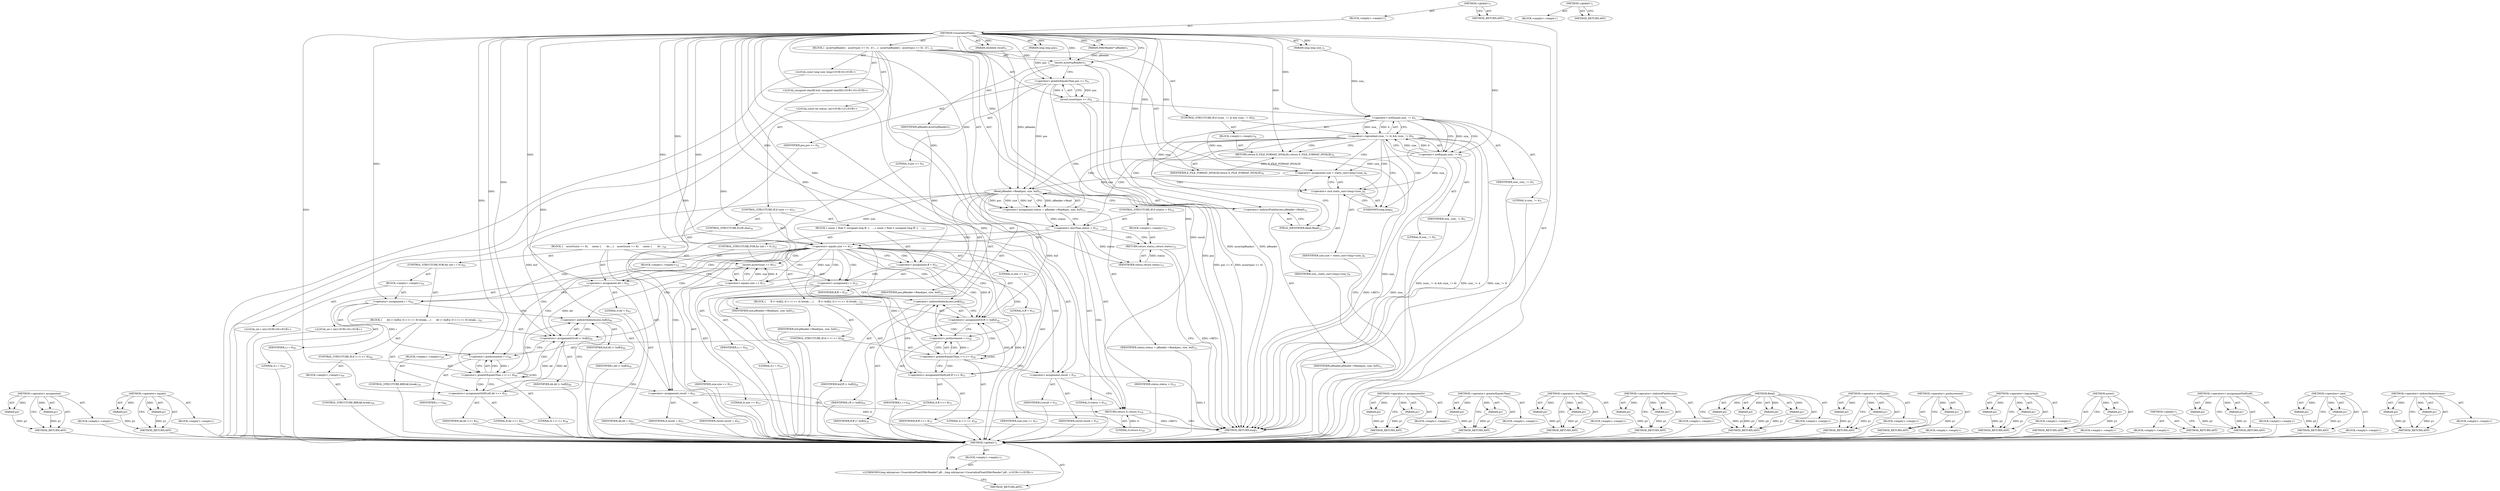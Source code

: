 digraph "&lt;global&gt;" {
vulnerable_170 [label=<(METHOD,&lt;operator&gt;.assignment)>];
vulnerable_171 [label=<(PARAM,p1)>];
vulnerable_172 [label=<(PARAM,p2)>];
vulnerable_173 [label=<(BLOCK,&lt;empty&gt;,&lt;empty&gt;)>];
vulnerable_174 [label=<(METHOD_RETURN,ANY)>];
vulnerable_197 [label=<(METHOD,&lt;operator&gt;.equals)>];
vulnerable_198 [label=<(PARAM,p1)>];
vulnerable_199 [label=<(PARAM,p2)>];
vulnerable_200 [label=<(BLOCK,&lt;empty&gt;,&lt;empty&gt;)>];
vulnerable_201 [label=<(METHOD_RETURN,ANY)>];
vulnerable_6 [label=<(METHOD,&lt;global&gt;)<SUB>1</SUB>>];
vulnerable_7 [label=<(BLOCK,&lt;empty&gt;,&lt;empty&gt;)<SUB>1</SUB>>];
vulnerable_8 [label=<(METHOD,UnserializeFloat)<SUB>1</SUB>>];
vulnerable_9 [label=<(PARAM,IMkvReader* pReader)<SUB>1</SUB>>];
vulnerable_10 [label=<(PARAM,long long pos)<SUB>1</SUB>>];
vulnerable_11 [label=<(PARAM,long long size_)<SUB>2</SUB>>];
vulnerable_12 [label=<(PARAM,double&amp; result)<SUB>2</SUB>>];
vulnerable_13 [label=<(BLOCK,{
  assert(pReader);
  assert(pos &gt;= 0);
  if (...,{
  assert(pReader);
  assert(pos &gt;= 0);
  if (...)<SUB>2</SUB>>];
vulnerable_14 [label=<(assert,assert(pReader))<SUB>3</SUB>>];
vulnerable_15 [label=<(IDENTIFIER,pReader,assert(pReader))<SUB>3</SUB>>];
vulnerable_16 [label=<(assert,assert(pos &gt;= 0))<SUB>4</SUB>>];
vulnerable_17 [label=<(&lt;operator&gt;.greaterEqualsThan,pos &gt;= 0)<SUB>4</SUB>>];
vulnerable_18 [label=<(IDENTIFIER,pos,pos &gt;= 0)<SUB>4</SUB>>];
vulnerable_19 [label=<(LITERAL,0,pos &gt;= 0)<SUB>4</SUB>>];
vulnerable_20 [label=<(CONTROL_STRUCTURE,IF,if ((size_ != 4) &amp;&amp; (size_ != 8)))<SUB>5</SUB>>];
vulnerable_21 [label=<(&lt;operator&gt;.logicalAnd,(size_ != 4) &amp;&amp; (size_ != 8))<SUB>5</SUB>>];
vulnerable_22 [label=<(&lt;operator&gt;.notEquals,size_ != 4)<SUB>5</SUB>>];
vulnerable_23 [label=<(IDENTIFIER,size_,size_ != 4)<SUB>5</SUB>>];
vulnerable_24 [label=<(LITERAL,4,size_ != 4)<SUB>5</SUB>>];
vulnerable_25 [label=<(&lt;operator&gt;.notEquals,size_ != 8)<SUB>5</SUB>>];
vulnerable_26 [label=<(IDENTIFIER,size_,size_ != 8)<SUB>5</SUB>>];
vulnerable_27 [label=<(LITERAL,8,size_ != 8)<SUB>5</SUB>>];
vulnerable_28 [label=<(BLOCK,&lt;empty&gt;,&lt;empty&gt;)<SUB>6</SUB>>];
vulnerable_29 [label=<(RETURN,return E_FILE_FORMAT_INVALID;,return E_FILE_FORMAT_INVALID;)<SUB>6</SUB>>];
vulnerable_30 [label=<(IDENTIFIER,E_FILE_FORMAT_INVALID,return E_FILE_FORMAT_INVALID;)<SUB>6</SUB>>];
vulnerable_31 [label="<(LOCAL,const long size: long)<SUB>8</SUB>>"];
vulnerable_32 [label=<(&lt;operator&gt;.assignment,size = static_cast&lt;long&gt;(size_))<SUB>8</SUB>>];
vulnerable_33 [label=<(IDENTIFIER,size,size = static_cast&lt;long&gt;(size_))<SUB>8</SUB>>];
vulnerable_34 [label=<(&lt;operator&gt;.cast,static_cast&lt;long&gt;(size_))<SUB>8</SUB>>];
vulnerable_35 [label=<(UNKNOWN,long,long)<SUB>8</SUB>>];
vulnerable_36 [label=<(IDENTIFIER,size_,static_cast&lt;long&gt;(size_))<SUB>8</SUB>>];
vulnerable_37 [label="<(LOCAL,unsigned char[8] buf: unsigned char[8])<SUB>10</SUB>>"];
vulnerable_38 [label="<(LOCAL,const int status: int)<SUB>12</SUB>>"];
vulnerable_39 [label=<(&lt;operator&gt;.assignment,status = pReader-&gt;Read(pos, size, buf))<SUB>12</SUB>>];
vulnerable_40 [label=<(IDENTIFIER,status,status = pReader-&gt;Read(pos, size, buf))<SUB>12</SUB>>];
vulnerable_41 [label=<(Read,pReader-&gt;Read(pos, size, buf))<SUB>12</SUB>>];
vulnerable_42 [label=<(&lt;operator&gt;.indirectFieldAccess,pReader-&gt;Read)<SUB>12</SUB>>];
vulnerable_43 [label=<(IDENTIFIER,pReader,pReader-&gt;Read(pos, size, buf))<SUB>12</SUB>>];
vulnerable_44 [label=<(FIELD_IDENTIFIER,Read,Read)<SUB>12</SUB>>];
vulnerable_45 [label=<(IDENTIFIER,pos,pReader-&gt;Read(pos, size, buf))<SUB>12</SUB>>];
vulnerable_46 [label=<(IDENTIFIER,size,pReader-&gt;Read(pos, size, buf))<SUB>12</SUB>>];
vulnerable_47 [label=<(IDENTIFIER,buf,pReader-&gt;Read(pos, size, buf))<SUB>12</SUB>>];
vulnerable_48 [label=<(CONTROL_STRUCTURE,IF,if (status &lt; 0))<SUB>14</SUB>>];
vulnerable_49 [label=<(&lt;operator&gt;.lessThan,status &lt; 0)<SUB>14</SUB>>];
vulnerable_50 [label=<(IDENTIFIER,status,status &lt; 0)<SUB>14</SUB>>];
vulnerable_51 [label=<(LITERAL,0,status &lt; 0)<SUB>14</SUB>>];
vulnerable_52 [label=<(BLOCK,&lt;empty&gt;,&lt;empty&gt;)<SUB>15</SUB>>];
vulnerable_53 [label=<(RETURN,return status;,return status;)<SUB>15</SUB>>];
vulnerable_54 [label=<(IDENTIFIER,status,return status;)<SUB>15</SUB>>];
vulnerable_55 [label=<(CONTROL_STRUCTURE,IF,if (size == 4))<SUB>17</SUB>>];
vulnerable_56 [label=<(&lt;operator&gt;.equals,size == 4)<SUB>17</SUB>>];
vulnerable_57 [label=<(IDENTIFIER,size,size == 4)<SUB>17</SUB>>];
vulnerable_58 [label=<(LITERAL,4,size == 4)<SUB>17</SUB>>];
vulnerable_59 [label=<(BLOCK,{
 union {
 float f;
 unsigned long ff;
 };

  ...,{
 union {
 float f;
 unsigned long ff;
 };

  ...)<SUB>17</SUB>>];
vulnerable_60 [label=<(&lt;operator&gt;.assignment,ff = 0)<SUB>23</SUB>>];
vulnerable_61 [label=<(IDENTIFIER,ff,ff = 0)<SUB>23</SUB>>];
vulnerable_62 [label=<(LITERAL,0,ff = 0)<SUB>23</SUB>>];
vulnerable_63 [label=<(CONTROL_STRUCTURE,FOR,for (int i = 0;;))<SUB>25</SUB>>];
vulnerable_64 [label=<(BLOCK,&lt;empty&gt;,&lt;empty&gt;)<SUB>25</SUB>>];
vulnerable_65 [label="<(LOCAL,int i: int)<SUB>25</SUB>>"];
vulnerable_66 [label=<(&lt;operator&gt;.assignment,i = 0)<SUB>25</SUB>>];
vulnerable_67 [label=<(IDENTIFIER,i,i = 0)<SUB>25</SUB>>];
vulnerable_68 [label=<(LITERAL,0,i = 0)<SUB>25</SUB>>];
vulnerable_69 [label=<(BLOCK,{
      ff |= buf[i];

 if (++i &gt;= 4)
 break;

...,{
      ff |= buf[i];

 if (++i &gt;= 4)
 break;

...)<SUB>25</SUB>>];
vulnerable_70 [label=<(&lt;operators&gt;.assignmentOr,ff |= buf[i])<SUB>26</SUB>>];
vulnerable_71 [label=<(IDENTIFIER,ff,ff |= buf[i])<SUB>26</SUB>>];
vulnerable_72 [label=<(&lt;operator&gt;.indirectIndexAccess,buf[i])<SUB>26</SUB>>];
vulnerable_73 [label=<(IDENTIFIER,buf,ff |= buf[i])<SUB>26</SUB>>];
vulnerable_74 [label=<(IDENTIFIER,i,ff |= buf[i])<SUB>26</SUB>>];
vulnerable_75 [label=<(CONTROL_STRUCTURE,IF,if (++i &gt;= 4))<SUB>28</SUB>>];
vulnerable_76 [label=<(&lt;operator&gt;.greaterEqualsThan,++i &gt;= 4)<SUB>28</SUB>>];
vulnerable_77 [label=<(&lt;operator&gt;.preIncrement,++i)<SUB>28</SUB>>];
vulnerable_78 [label=<(IDENTIFIER,i,++i)<SUB>28</SUB>>];
vulnerable_79 [label=<(LITERAL,4,++i &gt;= 4)<SUB>28</SUB>>];
vulnerable_80 [label=<(BLOCK,&lt;empty&gt;,&lt;empty&gt;)<SUB>29</SUB>>];
vulnerable_81 [label=<(CONTROL_STRUCTURE,BREAK,break;)<SUB>29</SUB>>];
vulnerable_82 [label=<(&lt;operators&gt;.assignmentShiftLeft,ff &lt;&lt;= 8)<SUB>31</SUB>>];
vulnerable_83 [label=<(IDENTIFIER,ff,ff &lt;&lt;= 8)<SUB>31</SUB>>];
vulnerable_84 [label=<(LITERAL,8,ff &lt;&lt;= 8)<SUB>31</SUB>>];
vulnerable_85 [label=<(&lt;operator&gt;.assignment,result = f)<SUB>35</SUB>>];
vulnerable_86 [label=<(IDENTIFIER,result,result = f)<SUB>35</SUB>>];
vulnerable_87 [label=<(IDENTIFIER,f,result = f)<SUB>35</SUB>>];
vulnerable_88 [label=<(CONTROL_STRUCTURE,ELSE,else)<SUB>36</SUB>>];
vulnerable_89 [label=<(BLOCK,{
    assert(size == 8);
     union {
       do...,{
    assert(size == 8);
     union {
       do...)<SUB>36</SUB>>];
vulnerable_90 [label=<(assert,assert(size == 8))<SUB>37</SUB>>];
vulnerable_91 [label=<(&lt;operator&gt;.equals,size == 8)<SUB>37</SUB>>];
vulnerable_92 [label=<(IDENTIFIER,size,size == 8)<SUB>37</SUB>>];
vulnerable_93 [label=<(LITERAL,8,size == 8)<SUB>37</SUB>>];
vulnerable_94 [label=<(&lt;operator&gt;.assignment,dd = 0)<SUB>43</SUB>>];
vulnerable_95 [label=<(IDENTIFIER,dd,dd = 0)<SUB>43</SUB>>];
vulnerable_96 [label=<(LITERAL,0,dd = 0)<SUB>43</SUB>>];
vulnerable_97 [label=<(CONTROL_STRUCTURE,FOR,for (int i = 0;;))<SUB>45</SUB>>];
vulnerable_98 [label=<(BLOCK,&lt;empty&gt;,&lt;empty&gt;)<SUB>45</SUB>>];
vulnerable_99 [label="<(LOCAL,int i: int)<SUB>45</SUB>>"];
vulnerable_100 [label=<(&lt;operator&gt;.assignment,i = 0)<SUB>45</SUB>>];
vulnerable_101 [label=<(IDENTIFIER,i,i = 0)<SUB>45</SUB>>];
vulnerable_102 [label=<(LITERAL,0,i = 0)<SUB>45</SUB>>];
vulnerable_103 [label=<(BLOCK,{
      dd |= buf[i];

 if (++i &gt;= 8)
 break;

...,{
      dd |= buf[i];

 if (++i &gt;= 8)
 break;

...)<SUB>45</SUB>>];
vulnerable_104 [label=<(&lt;operators&gt;.assignmentOr,dd |= buf[i])<SUB>46</SUB>>];
vulnerable_105 [label=<(IDENTIFIER,dd,dd |= buf[i])<SUB>46</SUB>>];
vulnerable_106 [label=<(&lt;operator&gt;.indirectIndexAccess,buf[i])<SUB>46</SUB>>];
vulnerable_107 [label=<(IDENTIFIER,buf,dd |= buf[i])<SUB>46</SUB>>];
vulnerable_108 [label=<(IDENTIFIER,i,dd |= buf[i])<SUB>46</SUB>>];
vulnerable_109 [label=<(CONTROL_STRUCTURE,IF,if (++i &gt;= 8))<SUB>48</SUB>>];
vulnerable_110 [label=<(&lt;operator&gt;.greaterEqualsThan,++i &gt;= 8)<SUB>48</SUB>>];
vulnerable_111 [label=<(&lt;operator&gt;.preIncrement,++i)<SUB>48</SUB>>];
vulnerable_112 [label=<(IDENTIFIER,i,++i)<SUB>48</SUB>>];
vulnerable_113 [label=<(LITERAL,8,++i &gt;= 8)<SUB>48</SUB>>];
vulnerable_114 [label=<(BLOCK,&lt;empty&gt;,&lt;empty&gt;)<SUB>49</SUB>>];
vulnerable_115 [label=<(CONTROL_STRUCTURE,BREAK,break;)<SUB>49</SUB>>];
vulnerable_116 [label=<(&lt;operators&gt;.assignmentShiftLeft,dd &lt;&lt;= 8)<SUB>51</SUB>>];
vulnerable_117 [label=<(IDENTIFIER,dd,dd &lt;&lt;= 8)<SUB>51</SUB>>];
vulnerable_118 [label=<(LITERAL,8,dd &lt;&lt;= 8)<SUB>51</SUB>>];
vulnerable_119 [label=<(&lt;operator&gt;.assignment,result = d)<SUB>55</SUB>>];
vulnerable_120 [label=<(IDENTIFIER,result,result = d)<SUB>55</SUB>>];
vulnerable_121 [label=<(IDENTIFIER,d,result = d)<SUB>55</SUB>>];
vulnerable_122 [label=<(RETURN,return 0;,return 0;)<SUB>58</SUB>>];
vulnerable_123 [label=<(LITERAL,0,return 0;)<SUB>58</SUB>>];
vulnerable_124 [label=<(METHOD_RETURN,long)<SUB>1</SUB>>];
vulnerable_126 [label=<(METHOD_RETURN,ANY)<SUB>1</SUB>>];
vulnerable_202 [label=<(METHOD,&lt;operators&gt;.assignmentOr)>];
vulnerable_203 [label=<(PARAM,p1)>];
vulnerable_204 [label=<(PARAM,p2)>];
vulnerable_205 [label=<(BLOCK,&lt;empty&gt;,&lt;empty&gt;)>];
vulnerable_206 [label=<(METHOD_RETURN,ANY)>];
vulnerable_155 [label=<(METHOD,&lt;operator&gt;.greaterEqualsThan)>];
vulnerable_156 [label=<(PARAM,p1)>];
vulnerable_157 [label=<(PARAM,p2)>];
vulnerable_158 [label=<(BLOCK,&lt;empty&gt;,&lt;empty&gt;)>];
vulnerable_159 [label=<(METHOD_RETURN,ANY)>];
vulnerable_192 [label=<(METHOD,&lt;operator&gt;.lessThan)>];
vulnerable_193 [label=<(PARAM,p1)>];
vulnerable_194 [label=<(PARAM,p2)>];
vulnerable_195 [label=<(BLOCK,&lt;empty&gt;,&lt;empty&gt;)>];
vulnerable_196 [label=<(METHOD_RETURN,ANY)>];
vulnerable_187 [label=<(METHOD,&lt;operator&gt;.indirectFieldAccess)>];
vulnerable_188 [label=<(PARAM,p1)>];
vulnerable_189 [label=<(PARAM,p2)>];
vulnerable_190 [label=<(BLOCK,&lt;empty&gt;,&lt;empty&gt;)>];
vulnerable_191 [label=<(METHOD_RETURN,ANY)>];
vulnerable_180 [label=<(METHOD,Read)>];
vulnerable_181 [label=<(PARAM,p1)>];
vulnerable_182 [label=<(PARAM,p2)>];
vulnerable_183 [label=<(PARAM,p3)>];
vulnerable_184 [label=<(PARAM,p4)>];
vulnerable_185 [label=<(BLOCK,&lt;empty&gt;,&lt;empty&gt;)>];
vulnerable_186 [label=<(METHOD_RETURN,ANY)>];
vulnerable_165 [label=<(METHOD,&lt;operator&gt;.notEquals)>];
vulnerable_166 [label=<(PARAM,p1)>];
vulnerable_167 [label=<(PARAM,p2)>];
vulnerable_168 [label=<(BLOCK,&lt;empty&gt;,&lt;empty&gt;)>];
vulnerable_169 [label=<(METHOD_RETURN,ANY)>];
vulnerable_212 [label=<(METHOD,&lt;operator&gt;.preIncrement)>];
vulnerable_213 [label=<(PARAM,p1)>];
vulnerable_214 [label=<(BLOCK,&lt;empty&gt;,&lt;empty&gt;)>];
vulnerable_215 [label=<(METHOD_RETURN,ANY)>];
vulnerable_160 [label=<(METHOD,&lt;operator&gt;.logicalAnd)>];
vulnerable_161 [label=<(PARAM,p1)>];
vulnerable_162 [label=<(PARAM,p2)>];
vulnerable_163 [label=<(BLOCK,&lt;empty&gt;,&lt;empty&gt;)>];
vulnerable_164 [label=<(METHOD_RETURN,ANY)>];
vulnerable_151 [label=<(METHOD,assert)>];
vulnerable_152 [label=<(PARAM,p1)>];
vulnerable_153 [label=<(BLOCK,&lt;empty&gt;,&lt;empty&gt;)>];
vulnerable_154 [label=<(METHOD_RETURN,ANY)>];
vulnerable_145 [label=<(METHOD,&lt;global&gt;)<SUB>1</SUB>>];
vulnerable_146 [label=<(BLOCK,&lt;empty&gt;,&lt;empty&gt;)>];
vulnerable_147 [label=<(METHOD_RETURN,ANY)>];
vulnerable_216 [label=<(METHOD,&lt;operators&gt;.assignmentShiftLeft)>];
vulnerable_217 [label=<(PARAM,p1)>];
vulnerable_218 [label=<(PARAM,p2)>];
vulnerable_219 [label=<(BLOCK,&lt;empty&gt;,&lt;empty&gt;)>];
vulnerable_220 [label=<(METHOD_RETURN,ANY)>];
vulnerable_175 [label=<(METHOD,&lt;operator&gt;.cast)>];
vulnerable_176 [label=<(PARAM,p1)>];
vulnerable_177 [label=<(PARAM,p2)>];
vulnerable_178 [label=<(BLOCK,&lt;empty&gt;,&lt;empty&gt;)>];
vulnerable_179 [label=<(METHOD_RETURN,ANY)>];
vulnerable_207 [label=<(METHOD,&lt;operator&gt;.indirectIndexAccess)>];
vulnerable_208 [label=<(PARAM,p1)>];
vulnerable_209 [label=<(PARAM,p2)>];
vulnerable_210 [label=<(BLOCK,&lt;empty&gt;,&lt;empty&gt;)>];
vulnerable_211 [label=<(METHOD_RETURN,ANY)>];
fixed_6 [label=<(METHOD,&lt;global&gt;)<SUB>1</SUB>>];
fixed_7 [label=<(BLOCK,&lt;empty&gt;,&lt;empty&gt;)<SUB>1</SUB>>];
fixed_8 [label="<(UNKNOWN,long mkvparser::UnserializeFloat(IMkvReader* pR...,long mkvparser::UnserializeFloat(IMkvReader* pR...)<SUB>1</SUB>>"];
fixed_9 [label=<(METHOD_RETURN,ANY)<SUB>1</SUB>>];
fixed_14 [label=<(METHOD,&lt;global&gt;)<SUB>1</SUB>>];
fixed_15 [label=<(BLOCK,&lt;empty&gt;,&lt;empty&gt;)>];
fixed_16 [label=<(METHOD_RETURN,ANY)>];
vulnerable_170 -> vulnerable_171  [key=0, label="AST: "];
vulnerable_170 -> vulnerable_171  [key=1, label="DDG: "];
vulnerable_170 -> vulnerable_173  [key=0, label="AST: "];
vulnerable_170 -> vulnerable_172  [key=0, label="AST: "];
vulnerable_170 -> vulnerable_172  [key=1, label="DDG: "];
vulnerable_170 -> vulnerable_174  [key=0, label="AST: "];
vulnerable_170 -> vulnerable_174  [key=1, label="CFG: "];
vulnerable_171 -> vulnerable_174  [key=0, label="DDG: p1"];
vulnerable_172 -> vulnerable_174  [key=0, label="DDG: p2"];
vulnerable_173 -> fixed_6  [key=0];
vulnerable_174 -> fixed_6  [key=0];
vulnerable_197 -> vulnerable_198  [key=0, label="AST: "];
vulnerable_197 -> vulnerable_198  [key=1, label="DDG: "];
vulnerable_197 -> vulnerable_200  [key=0, label="AST: "];
vulnerable_197 -> vulnerable_199  [key=0, label="AST: "];
vulnerable_197 -> vulnerable_199  [key=1, label="DDG: "];
vulnerable_197 -> vulnerable_201  [key=0, label="AST: "];
vulnerable_197 -> vulnerable_201  [key=1, label="CFG: "];
vulnerable_198 -> vulnerable_201  [key=0, label="DDG: p1"];
vulnerable_199 -> vulnerable_201  [key=0, label="DDG: p2"];
vulnerable_200 -> fixed_6  [key=0];
vulnerable_201 -> fixed_6  [key=0];
vulnerable_6 -> vulnerable_7  [key=0, label="AST: "];
vulnerable_6 -> vulnerable_126  [key=0, label="AST: "];
vulnerable_6 -> vulnerable_126  [key=1, label="CFG: "];
vulnerable_7 -> vulnerable_8  [key=0, label="AST: "];
vulnerable_8 -> vulnerable_9  [key=0, label="AST: "];
vulnerable_8 -> vulnerable_9  [key=1, label="DDG: "];
vulnerable_8 -> vulnerable_10  [key=0, label="AST: "];
vulnerable_8 -> vulnerable_10  [key=1, label="DDG: "];
vulnerable_8 -> vulnerable_11  [key=0, label="AST: "];
vulnerable_8 -> vulnerable_11  [key=1, label="DDG: "];
vulnerable_8 -> vulnerable_12  [key=0, label="AST: "];
vulnerable_8 -> vulnerable_12  [key=1, label="DDG: "];
vulnerable_8 -> vulnerable_13  [key=0, label="AST: "];
vulnerable_8 -> vulnerable_124  [key=0, label="AST: "];
vulnerable_8 -> vulnerable_14  [key=0, label="CFG: "];
vulnerable_8 -> vulnerable_14  [key=1, label="DDG: "];
vulnerable_8 -> vulnerable_32  [key=0, label="DDG: "];
vulnerable_8 -> vulnerable_122  [key=0, label="DDG: "];
vulnerable_8 -> vulnerable_123  [key=0, label="DDG: "];
vulnerable_8 -> vulnerable_17  [key=0, label="DDG: "];
vulnerable_8 -> vulnerable_29  [key=0, label="DDG: "];
vulnerable_8 -> vulnerable_34  [key=0, label="DDG: "];
vulnerable_8 -> vulnerable_41  [key=0, label="DDG: "];
vulnerable_8 -> vulnerable_49  [key=0, label="DDG: "];
vulnerable_8 -> vulnerable_56  [key=0, label="DDG: "];
vulnerable_8 -> vulnerable_60  [key=0, label="DDG: "];
vulnerable_8 -> vulnerable_85  [key=0, label="DDG: "];
vulnerable_8 -> vulnerable_22  [key=0, label="DDG: "];
vulnerable_8 -> vulnerable_25  [key=0, label="DDG: "];
vulnerable_8 -> vulnerable_30  [key=0, label="DDG: "];
vulnerable_8 -> vulnerable_54  [key=0, label="DDG: "];
vulnerable_8 -> vulnerable_94  [key=0, label="DDG: "];
vulnerable_8 -> vulnerable_119  [key=0, label="DDG: "];
vulnerable_8 -> vulnerable_66  [key=0, label="DDG: "];
vulnerable_8 -> vulnerable_82  [key=0, label="DDG: "];
vulnerable_8 -> vulnerable_70  [key=0, label="DDG: "];
vulnerable_8 -> vulnerable_91  [key=0, label="DDG: "];
vulnerable_8 -> vulnerable_100  [key=0, label="DDG: "];
vulnerable_8 -> vulnerable_116  [key=0, label="DDG: "];
vulnerable_8 -> vulnerable_76  [key=0, label="DDG: "];
vulnerable_8 -> vulnerable_104  [key=0, label="DDG: "];
vulnerable_8 -> vulnerable_77  [key=0, label="DDG: "];
vulnerable_8 -> vulnerable_110  [key=0, label="DDG: "];
vulnerable_8 -> vulnerable_111  [key=0, label="DDG: "];
vulnerable_9 -> vulnerable_14  [key=0, label="DDG: pReader"];
vulnerable_10 -> vulnerable_17  [key=0, label="DDG: pos"];
vulnerable_11 -> vulnerable_22  [key=0, label="DDG: size_"];
vulnerable_12 -> vulnerable_124  [key=0, label="DDG: result"];
vulnerable_13 -> vulnerable_14  [key=0, label="AST: "];
vulnerable_13 -> vulnerable_16  [key=0, label="AST: "];
vulnerable_13 -> vulnerable_20  [key=0, label="AST: "];
vulnerable_13 -> vulnerable_31  [key=0, label="AST: "];
vulnerable_13 -> vulnerable_32  [key=0, label="AST: "];
vulnerable_13 -> vulnerable_37  [key=0, label="AST: "];
vulnerable_13 -> vulnerable_38  [key=0, label="AST: "];
vulnerable_13 -> vulnerable_39  [key=0, label="AST: "];
vulnerable_13 -> vulnerable_48  [key=0, label="AST: "];
vulnerable_13 -> vulnerable_55  [key=0, label="AST: "];
vulnerable_13 -> vulnerable_122  [key=0, label="AST: "];
vulnerable_14 -> vulnerable_15  [key=0, label="AST: "];
vulnerable_14 -> vulnerable_17  [key=0, label="CFG: "];
vulnerable_14 -> vulnerable_124  [key=0, label="DDG: pReader"];
vulnerable_14 -> vulnerable_124  [key=1, label="DDG: assert(pReader)"];
vulnerable_14 -> vulnerable_41  [key=0, label="DDG: pReader"];
vulnerable_15 -> fixed_6  [key=0];
vulnerable_16 -> vulnerable_17  [key=0, label="AST: "];
vulnerable_16 -> vulnerable_22  [key=0, label="CFG: "];
vulnerable_16 -> vulnerable_124  [key=0, label="DDG: pos &gt;= 0"];
vulnerable_16 -> vulnerable_124  [key=1, label="DDG: assert(pos &gt;= 0)"];
vulnerable_17 -> vulnerable_18  [key=0, label="AST: "];
vulnerable_17 -> vulnerable_19  [key=0, label="AST: "];
vulnerable_17 -> vulnerable_16  [key=0, label="CFG: "];
vulnerable_17 -> vulnerable_16  [key=1, label="DDG: pos"];
vulnerable_17 -> vulnerable_16  [key=2, label="DDG: 0"];
vulnerable_17 -> vulnerable_124  [key=0, label="DDG: pos"];
vulnerable_17 -> vulnerable_41  [key=0, label="DDG: pos"];
vulnerable_18 -> fixed_6  [key=0];
vulnerable_19 -> fixed_6  [key=0];
vulnerable_20 -> vulnerable_21  [key=0, label="AST: "];
vulnerable_20 -> vulnerable_28  [key=0, label="AST: "];
vulnerable_21 -> vulnerable_22  [key=0, label="AST: "];
vulnerable_21 -> vulnerable_25  [key=0, label="AST: "];
vulnerable_21 -> vulnerable_29  [key=0, label="CFG: "];
vulnerable_21 -> vulnerable_29  [key=1, label="CDG: "];
vulnerable_21 -> vulnerable_35  [key=0, label="CFG: "];
vulnerable_21 -> vulnerable_35  [key=1, label="CDG: "];
vulnerable_21 -> vulnerable_124  [key=0, label="DDG: size_ != 4"];
vulnerable_21 -> vulnerable_124  [key=1, label="DDG: size_ != 8"];
vulnerable_21 -> vulnerable_124  [key=2, label="DDG: (size_ != 4) &amp;&amp; (size_ != 8)"];
vulnerable_21 -> vulnerable_34  [key=0, label="CDG: "];
vulnerable_21 -> vulnerable_32  [key=0, label="CDG: "];
vulnerable_21 -> vulnerable_49  [key=0, label="CDG: "];
vulnerable_21 -> vulnerable_42  [key=0, label="CDG: "];
vulnerable_21 -> vulnerable_44  [key=0, label="CDG: "];
vulnerable_21 -> vulnerable_41  [key=0, label="CDG: "];
vulnerable_21 -> vulnerable_39  [key=0, label="CDG: "];
vulnerable_22 -> vulnerable_23  [key=0, label="AST: "];
vulnerable_22 -> vulnerable_24  [key=0, label="AST: "];
vulnerable_22 -> vulnerable_21  [key=0, label="CFG: "];
vulnerable_22 -> vulnerable_21  [key=1, label="DDG: size_"];
vulnerable_22 -> vulnerable_21  [key=2, label="DDG: 4"];
vulnerable_22 -> vulnerable_25  [key=0, label="CFG: "];
vulnerable_22 -> vulnerable_25  [key=1, label="DDG: size_"];
vulnerable_22 -> vulnerable_25  [key=2, label="CDG: "];
vulnerable_22 -> vulnerable_124  [key=0, label="DDG: size_"];
vulnerable_22 -> vulnerable_32  [key=0, label="DDG: size_"];
vulnerable_22 -> vulnerable_34  [key=0, label="DDG: size_"];
vulnerable_23 -> fixed_6  [key=0];
vulnerable_24 -> fixed_6  [key=0];
vulnerable_25 -> vulnerable_26  [key=0, label="AST: "];
vulnerable_25 -> vulnerable_27  [key=0, label="AST: "];
vulnerable_25 -> vulnerable_21  [key=0, label="CFG: "];
vulnerable_25 -> vulnerable_21  [key=1, label="DDG: size_"];
vulnerable_25 -> vulnerable_21  [key=2, label="DDG: 8"];
vulnerable_25 -> vulnerable_124  [key=0, label="DDG: size_"];
vulnerable_25 -> vulnerable_32  [key=0, label="DDG: size_"];
vulnerable_25 -> vulnerable_34  [key=0, label="DDG: size_"];
vulnerable_26 -> fixed_6  [key=0];
vulnerable_27 -> fixed_6  [key=0];
vulnerable_28 -> vulnerable_29  [key=0, label="AST: "];
vulnerable_29 -> vulnerable_30  [key=0, label="AST: "];
vulnerable_29 -> vulnerable_124  [key=0, label="CFG: "];
vulnerable_29 -> vulnerable_124  [key=1, label="DDG: &lt;RET&gt;"];
vulnerable_30 -> vulnerable_29  [key=0, label="DDG: E_FILE_FORMAT_INVALID"];
vulnerable_31 -> fixed_6  [key=0];
vulnerable_32 -> vulnerable_33  [key=0, label="AST: "];
vulnerable_32 -> vulnerable_34  [key=0, label="AST: "];
vulnerable_32 -> vulnerable_44  [key=0, label="CFG: "];
vulnerable_32 -> vulnerable_41  [key=0, label="DDG: size"];
vulnerable_33 -> fixed_6  [key=0];
vulnerable_34 -> vulnerable_35  [key=0, label="AST: "];
vulnerable_34 -> vulnerable_36  [key=0, label="AST: "];
vulnerable_34 -> vulnerable_32  [key=0, label="CFG: "];
vulnerable_35 -> vulnerable_34  [key=0, label="CFG: "];
vulnerable_36 -> fixed_6  [key=0];
vulnerable_37 -> fixed_6  [key=0];
vulnerable_38 -> fixed_6  [key=0];
vulnerable_39 -> vulnerable_40  [key=0, label="AST: "];
vulnerable_39 -> vulnerable_41  [key=0, label="AST: "];
vulnerable_39 -> vulnerable_49  [key=0, label="CFG: "];
vulnerable_39 -> vulnerable_49  [key=1, label="DDG: status"];
vulnerable_40 -> fixed_6  [key=0];
vulnerable_41 -> vulnerable_42  [key=0, label="AST: "];
vulnerable_41 -> vulnerable_45  [key=0, label="AST: "];
vulnerable_41 -> vulnerable_46  [key=0, label="AST: "];
vulnerable_41 -> vulnerable_47  [key=0, label="AST: "];
vulnerable_41 -> vulnerable_39  [key=0, label="CFG: "];
vulnerable_41 -> vulnerable_39  [key=1, label="DDG: pReader-&gt;Read"];
vulnerable_41 -> vulnerable_39  [key=2, label="DDG: pos"];
vulnerable_41 -> vulnerable_39  [key=3, label="DDG: size"];
vulnerable_41 -> vulnerable_39  [key=4, label="DDG: buf"];
vulnerable_41 -> vulnerable_56  [key=0, label="DDG: size"];
vulnerable_41 -> vulnerable_70  [key=0, label="DDG: buf"];
vulnerable_41 -> vulnerable_104  [key=0, label="DDG: buf"];
vulnerable_42 -> vulnerable_43  [key=0, label="AST: "];
vulnerable_42 -> vulnerable_44  [key=0, label="AST: "];
vulnerable_42 -> vulnerable_41  [key=0, label="CFG: "];
vulnerable_43 -> fixed_6  [key=0];
vulnerable_44 -> vulnerable_42  [key=0, label="CFG: "];
vulnerable_45 -> fixed_6  [key=0];
vulnerable_46 -> fixed_6  [key=0];
vulnerable_47 -> fixed_6  [key=0];
vulnerable_48 -> vulnerable_49  [key=0, label="AST: "];
vulnerable_48 -> vulnerable_52  [key=0, label="AST: "];
vulnerable_49 -> vulnerable_50  [key=0, label="AST: "];
vulnerable_49 -> vulnerable_51  [key=0, label="AST: "];
vulnerable_49 -> vulnerable_53  [key=0, label="CFG: "];
vulnerable_49 -> vulnerable_53  [key=1, label="CDG: "];
vulnerable_49 -> vulnerable_56  [key=0, label="CFG: "];
vulnerable_49 -> vulnerable_56  [key=1, label="CDG: "];
vulnerable_49 -> vulnerable_54  [key=0, label="DDG: status"];
vulnerable_49 -> vulnerable_122  [key=0, label="CDG: "];
vulnerable_50 -> fixed_6  [key=0];
vulnerable_51 -> fixed_6  [key=0];
vulnerable_52 -> vulnerable_53  [key=0, label="AST: "];
vulnerable_53 -> vulnerable_54  [key=0, label="AST: "];
vulnerable_53 -> vulnerable_124  [key=0, label="CFG: "];
vulnerable_53 -> vulnerable_124  [key=1, label="DDG: &lt;RET&gt;"];
vulnerable_54 -> vulnerable_53  [key=0, label="DDG: status"];
vulnerable_55 -> vulnerable_56  [key=0, label="AST: "];
vulnerable_55 -> vulnerable_59  [key=0, label="AST: "];
vulnerable_55 -> vulnerable_88  [key=0, label="AST: "];
vulnerable_56 -> vulnerable_57  [key=0, label="AST: "];
vulnerable_56 -> vulnerable_58  [key=0, label="AST: "];
vulnerable_56 -> vulnerable_60  [key=0, label="CFG: "];
vulnerable_56 -> vulnerable_60  [key=1, label="CDG: "];
vulnerable_56 -> vulnerable_91  [key=0, label="CFG: "];
vulnerable_56 -> vulnerable_91  [key=1, label="DDG: size"];
vulnerable_56 -> vulnerable_91  [key=2, label="CDG: "];
vulnerable_56 -> vulnerable_94  [key=0, label="CDG: "];
vulnerable_56 -> vulnerable_77  [key=0, label="CDG: "];
vulnerable_56 -> vulnerable_66  [key=0, label="CDG: "];
vulnerable_56 -> vulnerable_85  [key=0, label="CDG: "];
vulnerable_56 -> vulnerable_72  [key=0, label="CDG: "];
vulnerable_56 -> vulnerable_104  [key=0, label="CDG: "];
vulnerable_56 -> vulnerable_119  [key=0, label="CDG: "];
vulnerable_56 -> vulnerable_106  [key=0, label="CDG: "];
vulnerable_56 -> vulnerable_76  [key=0, label="CDG: "];
vulnerable_56 -> vulnerable_90  [key=0, label="CDG: "];
vulnerable_56 -> vulnerable_100  [key=0, label="CDG: "];
vulnerable_56 -> vulnerable_70  [key=0, label="CDG: "];
vulnerable_56 -> vulnerable_110  [key=0, label="CDG: "];
vulnerable_56 -> vulnerable_111  [key=0, label="CDG: "];
vulnerable_57 -> fixed_6  [key=0];
vulnerable_58 -> fixed_6  [key=0];
vulnerable_59 -> vulnerable_60  [key=0, label="AST: "];
vulnerable_59 -> vulnerable_63  [key=0, label="AST: "];
vulnerable_59 -> vulnerable_85  [key=0, label="AST: "];
vulnerable_60 -> vulnerable_61  [key=0, label="AST: "];
vulnerable_60 -> vulnerable_62  [key=0, label="AST: "];
vulnerable_60 -> vulnerable_66  [key=0, label="CFG: "];
vulnerable_60 -> vulnerable_70  [key=0, label="DDG: ff"];
vulnerable_61 -> fixed_6  [key=0];
vulnerable_62 -> fixed_6  [key=0];
vulnerable_63 -> vulnerable_64  [key=0, label="AST: "];
vulnerable_63 -> vulnerable_69  [key=0, label="AST: "];
vulnerable_64 -> vulnerable_65  [key=0, label="AST: "];
vulnerable_64 -> vulnerable_66  [key=0, label="AST: "];
vulnerable_65 -> fixed_6  [key=0];
vulnerable_66 -> vulnerable_67  [key=0, label="AST: "];
vulnerable_66 -> vulnerable_68  [key=0, label="AST: "];
vulnerable_66 -> vulnerable_72  [key=0, label="CFG: "];
vulnerable_66 -> vulnerable_77  [key=0, label="DDG: i"];
vulnerable_67 -> fixed_6  [key=0];
vulnerable_68 -> fixed_6  [key=0];
vulnerable_69 -> vulnerable_70  [key=0, label="AST: "];
vulnerable_69 -> vulnerable_75  [key=0, label="AST: "];
vulnerable_69 -> vulnerable_82  [key=0, label="AST: "];
vulnerable_70 -> vulnerable_71  [key=0, label="AST: "];
vulnerable_70 -> vulnerable_72  [key=0, label="AST: "];
vulnerable_70 -> vulnerable_77  [key=0, label="CFG: "];
vulnerable_70 -> vulnerable_82  [key=0, label="DDG: ff"];
vulnerable_71 -> fixed_6  [key=0];
vulnerable_72 -> vulnerable_73  [key=0, label="AST: "];
vulnerable_72 -> vulnerable_74  [key=0, label="AST: "];
vulnerable_72 -> vulnerable_70  [key=0, label="CFG: "];
vulnerable_73 -> fixed_6  [key=0];
vulnerable_74 -> fixed_6  [key=0];
vulnerable_75 -> vulnerable_76  [key=0, label="AST: "];
vulnerable_75 -> vulnerable_80  [key=0, label="AST: "];
vulnerable_76 -> vulnerable_77  [key=0, label="AST: "];
vulnerable_76 -> vulnerable_77  [key=1, label="CDG: "];
vulnerable_76 -> vulnerable_79  [key=0, label="AST: "];
vulnerable_76 -> vulnerable_85  [key=0, label="CFG: "];
vulnerable_76 -> vulnerable_82  [key=0, label="CFG: "];
vulnerable_76 -> vulnerable_82  [key=1, label="CDG: "];
vulnerable_76 -> vulnerable_72  [key=0, label="CDG: "];
vulnerable_76 -> vulnerable_76  [key=0, label="CDG: "];
vulnerable_76 -> vulnerable_70  [key=0, label="CDG: "];
vulnerable_77 -> vulnerable_78  [key=0, label="AST: "];
vulnerable_77 -> vulnerable_76  [key=0, label="CFG: "];
vulnerable_77 -> vulnerable_76  [key=1, label="DDG: i"];
vulnerable_78 -> fixed_6  [key=0];
vulnerable_79 -> fixed_6  [key=0];
vulnerable_80 -> vulnerable_81  [key=0, label="AST: "];
vulnerable_81 -> fixed_6  [key=0];
vulnerable_82 -> vulnerable_83  [key=0, label="AST: "];
vulnerable_82 -> vulnerable_84  [key=0, label="AST: "];
vulnerable_82 -> vulnerable_72  [key=0, label="CFG: "];
vulnerable_82 -> vulnerable_70  [key=0, label="DDG: ff"];
vulnerable_83 -> fixed_6  [key=0];
vulnerable_84 -> fixed_6  [key=0];
vulnerable_85 -> vulnerable_86  [key=0, label="AST: "];
vulnerable_85 -> vulnerable_87  [key=0, label="AST: "];
vulnerable_85 -> vulnerable_122  [key=0, label="CFG: "];
vulnerable_85 -> vulnerable_124  [key=0, label="DDG: f"];
vulnerable_86 -> fixed_6  [key=0];
vulnerable_87 -> fixed_6  [key=0];
vulnerable_88 -> vulnerable_89  [key=0, label="AST: "];
vulnerable_89 -> vulnerable_90  [key=0, label="AST: "];
vulnerable_89 -> vulnerable_94  [key=0, label="AST: "];
vulnerable_89 -> vulnerable_97  [key=0, label="AST: "];
vulnerable_89 -> vulnerable_119  [key=0, label="AST: "];
vulnerable_90 -> vulnerable_91  [key=0, label="AST: "];
vulnerable_90 -> vulnerable_94  [key=0, label="CFG: "];
vulnerable_91 -> vulnerable_92  [key=0, label="AST: "];
vulnerable_91 -> vulnerable_93  [key=0, label="AST: "];
vulnerable_91 -> vulnerable_90  [key=0, label="CFG: "];
vulnerable_91 -> vulnerable_90  [key=1, label="DDG: size"];
vulnerable_91 -> vulnerable_90  [key=2, label="DDG: 8"];
vulnerable_92 -> fixed_6  [key=0];
vulnerable_93 -> fixed_6  [key=0];
vulnerable_94 -> vulnerable_95  [key=0, label="AST: "];
vulnerable_94 -> vulnerable_96  [key=0, label="AST: "];
vulnerable_94 -> vulnerable_100  [key=0, label="CFG: "];
vulnerable_94 -> vulnerable_104  [key=0, label="DDG: dd"];
vulnerable_95 -> fixed_6  [key=0];
vulnerable_96 -> fixed_6  [key=0];
vulnerable_97 -> vulnerable_98  [key=0, label="AST: "];
vulnerable_97 -> vulnerable_103  [key=0, label="AST: "];
vulnerable_98 -> vulnerable_99  [key=0, label="AST: "];
vulnerable_98 -> vulnerable_100  [key=0, label="AST: "];
vulnerable_99 -> fixed_6  [key=0];
vulnerable_100 -> vulnerable_101  [key=0, label="AST: "];
vulnerable_100 -> vulnerable_102  [key=0, label="AST: "];
vulnerable_100 -> vulnerable_106  [key=0, label="CFG: "];
vulnerable_100 -> vulnerable_111  [key=0, label="DDG: i"];
vulnerable_101 -> fixed_6  [key=0];
vulnerable_102 -> fixed_6  [key=0];
vulnerable_103 -> vulnerable_104  [key=0, label="AST: "];
vulnerable_103 -> vulnerable_109  [key=0, label="AST: "];
vulnerable_103 -> vulnerable_116  [key=0, label="AST: "];
vulnerable_104 -> vulnerable_105  [key=0, label="AST: "];
vulnerable_104 -> vulnerable_106  [key=0, label="AST: "];
vulnerable_104 -> vulnerable_111  [key=0, label="CFG: "];
vulnerable_104 -> vulnerable_116  [key=0, label="DDG: dd"];
vulnerable_105 -> fixed_6  [key=0];
vulnerable_106 -> vulnerable_107  [key=0, label="AST: "];
vulnerable_106 -> vulnerable_108  [key=0, label="AST: "];
vulnerable_106 -> vulnerable_104  [key=0, label="CFG: "];
vulnerable_107 -> fixed_6  [key=0];
vulnerable_108 -> fixed_6  [key=0];
vulnerable_109 -> vulnerable_110  [key=0, label="AST: "];
vulnerable_109 -> vulnerable_114  [key=0, label="AST: "];
vulnerable_110 -> vulnerable_111  [key=0, label="AST: "];
vulnerable_110 -> vulnerable_111  [key=1, label="CDG: "];
vulnerable_110 -> vulnerable_113  [key=0, label="AST: "];
vulnerable_110 -> vulnerable_119  [key=0, label="CFG: "];
vulnerable_110 -> vulnerable_116  [key=0, label="CFG: "];
vulnerable_110 -> vulnerable_116  [key=1, label="CDG: "];
vulnerable_110 -> vulnerable_104  [key=0, label="CDG: "];
vulnerable_110 -> vulnerable_106  [key=0, label="CDG: "];
vulnerable_110 -> vulnerable_110  [key=0, label="CDG: "];
vulnerable_111 -> vulnerable_112  [key=0, label="AST: "];
vulnerable_111 -> vulnerable_110  [key=0, label="CFG: "];
vulnerable_111 -> vulnerable_110  [key=1, label="DDG: i"];
vulnerable_112 -> fixed_6  [key=0];
vulnerable_113 -> fixed_6  [key=0];
vulnerable_114 -> vulnerable_115  [key=0, label="AST: "];
vulnerable_115 -> fixed_6  [key=0];
vulnerable_116 -> vulnerable_117  [key=0, label="AST: "];
vulnerable_116 -> vulnerable_118  [key=0, label="AST: "];
vulnerable_116 -> vulnerable_106  [key=0, label="CFG: "];
vulnerable_116 -> vulnerable_104  [key=0, label="DDG: dd"];
vulnerable_117 -> fixed_6  [key=0];
vulnerable_118 -> fixed_6  [key=0];
vulnerable_119 -> vulnerable_120  [key=0, label="AST: "];
vulnerable_119 -> vulnerable_121  [key=0, label="AST: "];
vulnerable_119 -> vulnerable_122  [key=0, label="CFG: "];
vulnerable_119 -> vulnerable_124  [key=0, label="DDG: d"];
vulnerable_120 -> fixed_6  [key=0];
vulnerable_121 -> fixed_6  [key=0];
vulnerable_122 -> vulnerable_123  [key=0, label="AST: "];
vulnerable_122 -> vulnerable_124  [key=0, label="CFG: "];
vulnerable_122 -> vulnerable_124  [key=1, label="DDG: &lt;RET&gt;"];
vulnerable_123 -> vulnerable_122  [key=0, label="DDG: 0"];
vulnerable_124 -> fixed_6  [key=0];
vulnerable_126 -> fixed_6  [key=0];
vulnerable_202 -> vulnerable_203  [key=0, label="AST: "];
vulnerable_202 -> vulnerable_203  [key=1, label="DDG: "];
vulnerable_202 -> vulnerable_205  [key=0, label="AST: "];
vulnerable_202 -> vulnerable_204  [key=0, label="AST: "];
vulnerable_202 -> vulnerable_204  [key=1, label="DDG: "];
vulnerable_202 -> vulnerable_206  [key=0, label="AST: "];
vulnerable_202 -> vulnerable_206  [key=1, label="CFG: "];
vulnerable_203 -> vulnerable_206  [key=0, label="DDG: p1"];
vulnerable_204 -> vulnerable_206  [key=0, label="DDG: p2"];
vulnerable_205 -> fixed_6  [key=0];
vulnerable_206 -> fixed_6  [key=0];
vulnerable_155 -> vulnerable_156  [key=0, label="AST: "];
vulnerable_155 -> vulnerable_156  [key=1, label="DDG: "];
vulnerable_155 -> vulnerable_158  [key=0, label="AST: "];
vulnerable_155 -> vulnerable_157  [key=0, label="AST: "];
vulnerable_155 -> vulnerable_157  [key=1, label="DDG: "];
vulnerable_155 -> vulnerable_159  [key=0, label="AST: "];
vulnerable_155 -> vulnerable_159  [key=1, label="CFG: "];
vulnerable_156 -> vulnerable_159  [key=0, label="DDG: p1"];
vulnerable_157 -> vulnerable_159  [key=0, label="DDG: p2"];
vulnerable_158 -> fixed_6  [key=0];
vulnerable_159 -> fixed_6  [key=0];
vulnerable_192 -> vulnerable_193  [key=0, label="AST: "];
vulnerable_192 -> vulnerable_193  [key=1, label="DDG: "];
vulnerable_192 -> vulnerable_195  [key=0, label="AST: "];
vulnerable_192 -> vulnerable_194  [key=0, label="AST: "];
vulnerable_192 -> vulnerable_194  [key=1, label="DDG: "];
vulnerable_192 -> vulnerable_196  [key=0, label="AST: "];
vulnerable_192 -> vulnerable_196  [key=1, label="CFG: "];
vulnerable_193 -> vulnerable_196  [key=0, label="DDG: p1"];
vulnerable_194 -> vulnerable_196  [key=0, label="DDG: p2"];
vulnerable_195 -> fixed_6  [key=0];
vulnerable_196 -> fixed_6  [key=0];
vulnerable_187 -> vulnerable_188  [key=0, label="AST: "];
vulnerable_187 -> vulnerable_188  [key=1, label="DDG: "];
vulnerable_187 -> vulnerable_190  [key=0, label="AST: "];
vulnerable_187 -> vulnerable_189  [key=0, label="AST: "];
vulnerable_187 -> vulnerable_189  [key=1, label="DDG: "];
vulnerable_187 -> vulnerable_191  [key=0, label="AST: "];
vulnerable_187 -> vulnerable_191  [key=1, label="CFG: "];
vulnerable_188 -> vulnerable_191  [key=0, label="DDG: p1"];
vulnerable_189 -> vulnerable_191  [key=0, label="DDG: p2"];
vulnerable_190 -> fixed_6  [key=0];
vulnerable_191 -> fixed_6  [key=0];
vulnerable_180 -> vulnerable_181  [key=0, label="AST: "];
vulnerable_180 -> vulnerable_181  [key=1, label="DDG: "];
vulnerable_180 -> vulnerable_185  [key=0, label="AST: "];
vulnerable_180 -> vulnerable_182  [key=0, label="AST: "];
vulnerable_180 -> vulnerable_182  [key=1, label="DDG: "];
vulnerable_180 -> vulnerable_186  [key=0, label="AST: "];
vulnerable_180 -> vulnerable_186  [key=1, label="CFG: "];
vulnerable_180 -> vulnerable_183  [key=0, label="AST: "];
vulnerable_180 -> vulnerable_183  [key=1, label="DDG: "];
vulnerable_180 -> vulnerable_184  [key=0, label="AST: "];
vulnerable_180 -> vulnerable_184  [key=1, label="DDG: "];
vulnerable_181 -> vulnerable_186  [key=0, label="DDG: p1"];
vulnerable_182 -> vulnerable_186  [key=0, label="DDG: p2"];
vulnerable_183 -> vulnerable_186  [key=0, label="DDG: p3"];
vulnerable_184 -> vulnerable_186  [key=0, label="DDG: p4"];
vulnerable_185 -> fixed_6  [key=0];
vulnerable_186 -> fixed_6  [key=0];
vulnerable_165 -> vulnerable_166  [key=0, label="AST: "];
vulnerable_165 -> vulnerable_166  [key=1, label="DDG: "];
vulnerable_165 -> vulnerable_168  [key=0, label="AST: "];
vulnerable_165 -> vulnerable_167  [key=0, label="AST: "];
vulnerable_165 -> vulnerable_167  [key=1, label="DDG: "];
vulnerable_165 -> vulnerable_169  [key=0, label="AST: "];
vulnerable_165 -> vulnerable_169  [key=1, label="CFG: "];
vulnerable_166 -> vulnerable_169  [key=0, label="DDG: p1"];
vulnerable_167 -> vulnerable_169  [key=0, label="DDG: p2"];
vulnerable_168 -> fixed_6  [key=0];
vulnerable_169 -> fixed_6  [key=0];
vulnerable_212 -> vulnerable_213  [key=0, label="AST: "];
vulnerable_212 -> vulnerable_213  [key=1, label="DDG: "];
vulnerable_212 -> vulnerable_214  [key=0, label="AST: "];
vulnerable_212 -> vulnerable_215  [key=0, label="AST: "];
vulnerable_212 -> vulnerable_215  [key=1, label="CFG: "];
vulnerable_213 -> vulnerable_215  [key=0, label="DDG: p1"];
vulnerable_214 -> fixed_6  [key=0];
vulnerable_215 -> fixed_6  [key=0];
vulnerable_160 -> vulnerable_161  [key=0, label="AST: "];
vulnerable_160 -> vulnerable_161  [key=1, label="DDG: "];
vulnerable_160 -> vulnerable_163  [key=0, label="AST: "];
vulnerable_160 -> vulnerable_162  [key=0, label="AST: "];
vulnerable_160 -> vulnerable_162  [key=1, label="DDG: "];
vulnerable_160 -> vulnerable_164  [key=0, label="AST: "];
vulnerable_160 -> vulnerable_164  [key=1, label="CFG: "];
vulnerable_161 -> vulnerable_164  [key=0, label="DDG: p1"];
vulnerable_162 -> vulnerable_164  [key=0, label="DDG: p2"];
vulnerable_163 -> fixed_6  [key=0];
vulnerable_164 -> fixed_6  [key=0];
vulnerable_151 -> vulnerable_152  [key=0, label="AST: "];
vulnerable_151 -> vulnerable_152  [key=1, label="DDG: "];
vulnerable_151 -> vulnerable_153  [key=0, label="AST: "];
vulnerable_151 -> vulnerable_154  [key=0, label="AST: "];
vulnerable_151 -> vulnerable_154  [key=1, label="CFG: "];
vulnerable_152 -> vulnerable_154  [key=0, label="DDG: p1"];
vulnerable_153 -> fixed_6  [key=0];
vulnerable_154 -> fixed_6  [key=0];
vulnerable_145 -> vulnerable_146  [key=0, label="AST: "];
vulnerable_145 -> vulnerable_147  [key=0, label="AST: "];
vulnerable_145 -> vulnerable_147  [key=1, label="CFG: "];
vulnerable_146 -> fixed_6  [key=0];
vulnerable_147 -> fixed_6  [key=0];
vulnerable_216 -> vulnerable_217  [key=0, label="AST: "];
vulnerable_216 -> vulnerable_217  [key=1, label="DDG: "];
vulnerable_216 -> vulnerable_219  [key=0, label="AST: "];
vulnerable_216 -> vulnerable_218  [key=0, label="AST: "];
vulnerable_216 -> vulnerable_218  [key=1, label="DDG: "];
vulnerable_216 -> vulnerable_220  [key=0, label="AST: "];
vulnerable_216 -> vulnerable_220  [key=1, label="CFG: "];
vulnerable_217 -> vulnerable_220  [key=0, label="DDG: p1"];
vulnerable_218 -> vulnerable_220  [key=0, label="DDG: p2"];
vulnerable_219 -> fixed_6  [key=0];
vulnerable_220 -> fixed_6  [key=0];
vulnerable_175 -> vulnerable_176  [key=0, label="AST: "];
vulnerable_175 -> vulnerable_176  [key=1, label="DDG: "];
vulnerable_175 -> vulnerable_178  [key=0, label="AST: "];
vulnerable_175 -> vulnerable_177  [key=0, label="AST: "];
vulnerable_175 -> vulnerable_177  [key=1, label="DDG: "];
vulnerable_175 -> vulnerable_179  [key=0, label="AST: "];
vulnerable_175 -> vulnerable_179  [key=1, label="CFG: "];
vulnerable_176 -> vulnerable_179  [key=0, label="DDG: p1"];
vulnerable_177 -> vulnerable_179  [key=0, label="DDG: p2"];
vulnerable_178 -> fixed_6  [key=0];
vulnerable_179 -> fixed_6  [key=0];
vulnerable_207 -> vulnerable_208  [key=0, label="AST: "];
vulnerable_207 -> vulnerable_208  [key=1, label="DDG: "];
vulnerable_207 -> vulnerable_210  [key=0, label="AST: "];
vulnerable_207 -> vulnerable_209  [key=0, label="AST: "];
vulnerable_207 -> vulnerable_209  [key=1, label="DDG: "];
vulnerable_207 -> vulnerable_211  [key=0, label="AST: "];
vulnerable_207 -> vulnerable_211  [key=1, label="CFG: "];
vulnerable_208 -> vulnerable_211  [key=0, label="DDG: p1"];
vulnerable_209 -> vulnerable_211  [key=0, label="DDG: p2"];
vulnerable_210 -> fixed_6  [key=0];
vulnerable_211 -> fixed_6  [key=0];
fixed_6 -> fixed_7  [key=0, label="AST: "];
fixed_6 -> fixed_9  [key=0, label="AST: "];
fixed_6 -> fixed_8  [key=0, label="CFG: "];
fixed_7 -> fixed_8  [key=0, label="AST: "];
fixed_8 -> fixed_9  [key=0, label="CFG: "];
fixed_14 -> fixed_15  [key=0, label="AST: "];
fixed_14 -> fixed_16  [key=0, label="AST: "];
fixed_14 -> fixed_16  [key=1, label="CFG: "];
}
